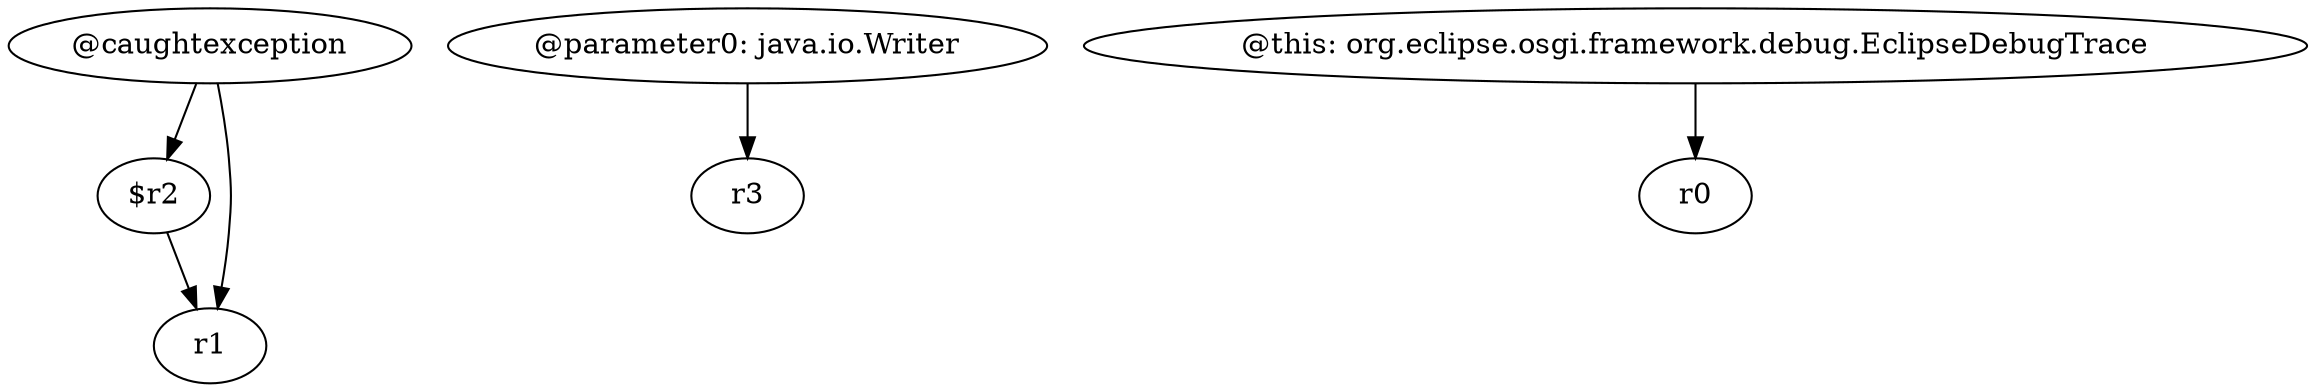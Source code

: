 digraph g {
0[label="@caughtexception"]
1[label="$r2"]
0->1[label=""]
2[label="@parameter0: java.io.Writer"]
3[label="r3"]
2->3[label=""]
4[label="r1"]
1->4[label=""]
0->4[label=""]
5[label="@this: org.eclipse.osgi.framework.debug.EclipseDebugTrace"]
6[label="r0"]
5->6[label=""]
}